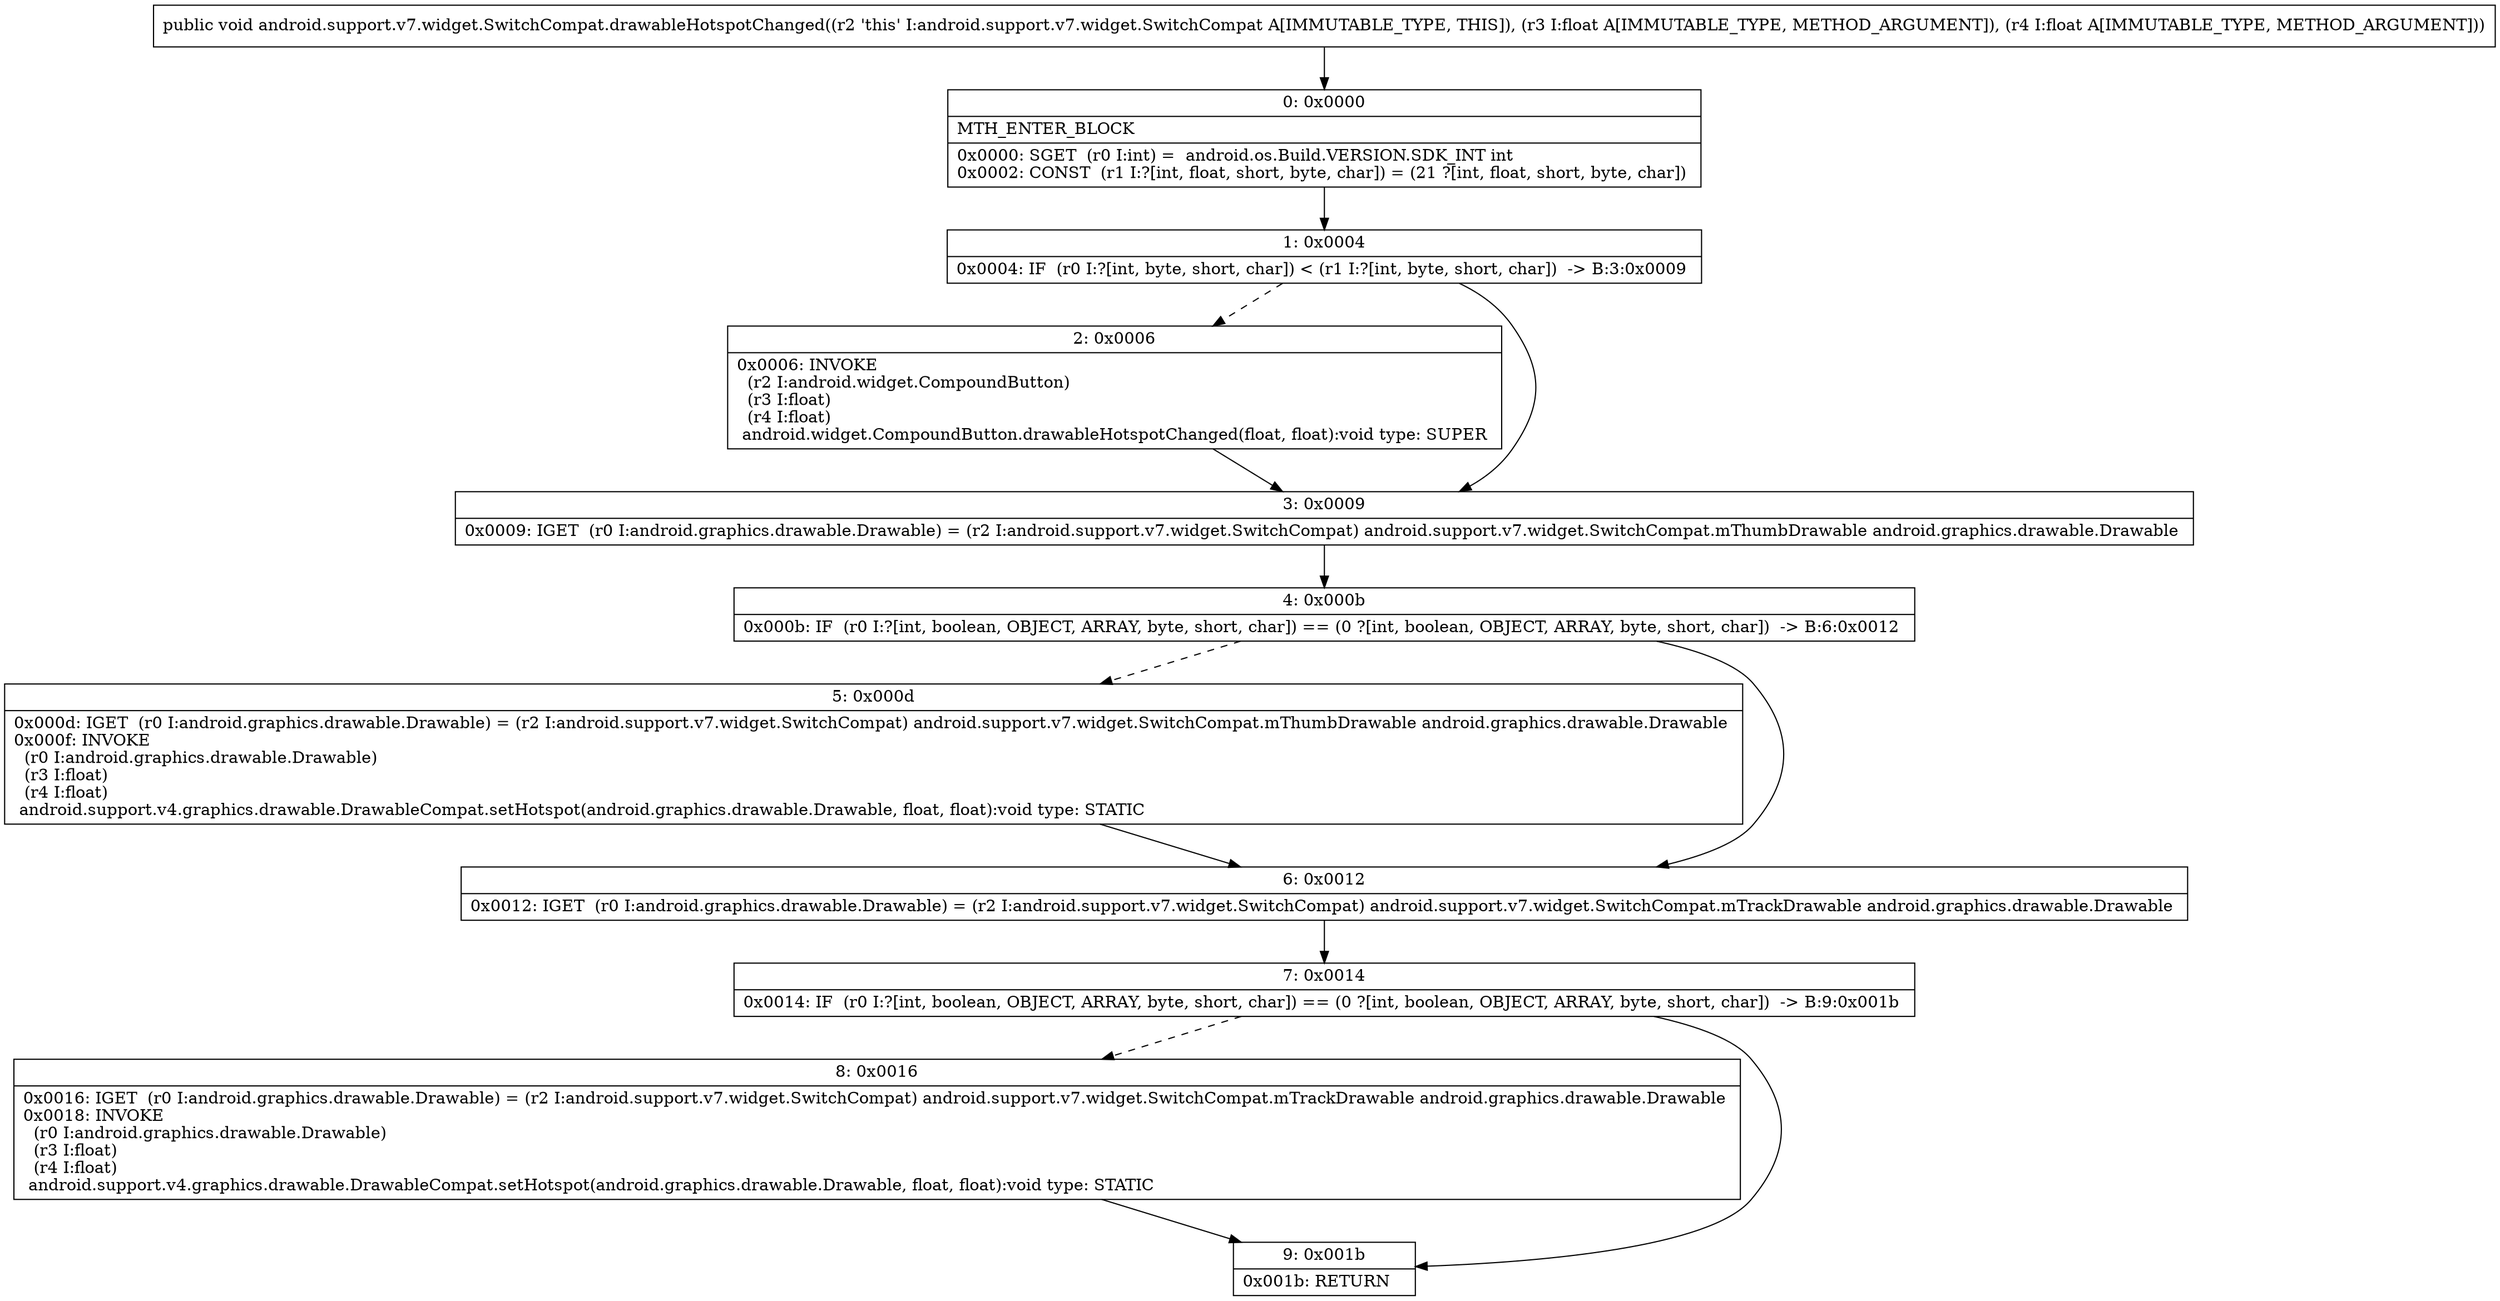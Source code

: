 digraph "CFG forandroid.support.v7.widget.SwitchCompat.drawableHotspotChanged(FF)V" {
Node_0 [shape=record,label="{0\:\ 0x0000|MTH_ENTER_BLOCK\l|0x0000: SGET  (r0 I:int) =  android.os.Build.VERSION.SDK_INT int \l0x0002: CONST  (r1 I:?[int, float, short, byte, char]) = (21 ?[int, float, short, byte, char]) \l}"];
Node_1 [shape=record,label="{1\:\ 0x0004|0x0004: IF  (r0 I:?[int, byte, short, char]) \< (r1 I:?[int, byte, short, char])  \-\> B:3:0x0009 \l}"];
Node_2 [shape=record,label="{2\:\ 0x0006|0x0006: INVOKE  \l  (r2 I:android.widget.CompoundButton)\l  (r3 I:float)\l  (r4 I:float)\l android.widget.CompoundButton.drawableHotspotChanged(float, float):void type: SUPER \l}"];
Node_3 [shape=record,label="{3\:\ 0x0009|0x0009: IGET  (r0 I:android.graphics.drawable.Drawable) = (r2 I:android.support.v7.widget.SwitchCompat) android.support.v7.widget.SwitchCompat.mThumbDrawable android.graphics.drawable.Drawable \l}"];
Node_4 [shape=record,label="{4\:\ 0x000b|0x000b: IF  (r0 I:?[int, boolean, OBJECT, ARRAY, byte, short, char]) == (0 ?[int, boolean, OBJECT, ARRAY, byte, short, char])  \-\> B:6:0x0012 \l}"];
Node_5 [shape=record,label="{5\:\ 0x000d|0x000d: IGET  (r0 I:android.graphics.drawable.Drawable) = (r2 I:android.support.v7.widget.SwitchCompat) android.support.v7.widget.SwitchCompat.mThumbDrawable android.graphics.drawable.Drawable \l0x000f: INVOKE  \l  (r0 I:android.graphics.drawable.Drawable)\l  (r3 I:float)\l  (r4 I:float)\l android.support.v4.graphics.drawable.DrawableCompat.setHotspot(android.graphics.drawable.Drawable, float, float):void type: STATIC \l}"];
Node_6 [shape=record,label="{6\:\ 0x0012|0x0012: IGET  (r0 I:android.graphics.drawable.Drawable) = (r2 I:android.support.v7.widget.SwitchCompat) android.support.v7.widget.SwitchCompat.mTrackDrawable android.graphics.drawable.Drawable \l}"];
Node_7 [shape=record,label="{7\:\ 0x0014|0x0014: IF  (r0 I:?[int, boolean, OBJECT, ARRAY, byte, short, char]) == (0 ?[int, boolean, OBJECT, ARRAY, byte, short, char])  \-\> B:9:0x001b \l}"];
Node_8 [shape=record,label="{8\:\ 0x0016|0x0016: IGET  (r0 I:android.graphics.drawable.Drawable) = (r2 I:android.support.v7.widget.SwitchCompat) android.support.v7.widget.SwitchCompat.mTrackDrawable android.graphics.drawable.Drawable \l0x0018: INVOKE  \l  (r0 I:android.graphics.drawable.Drawable)\l  (r3 I:float)\l  (r4 I:float)\l android.support.v4.graphics.drawable.DrawableCompat.setHotspot(android.graphics.drawable.Drawable, float, float):void type: STATIC \l}"];
Node_9 [shape=record,label="{9\:\ 0x001b|0x001b: RETURN   \l}"];
MethodNode[shape=record,label="{public void android.support.v7.widget.SwitchCompat.drawableHotspotChanged((r2 'this' I:android.support.v7.widget.SwitchCompat A[IMMUTABLE_TYPE, THIS]), (r3 I:float A[IMMUTABLE_TYPE, METHOD_ARGUMENT]), (r4 I:float A[IMMUTABLE_TYPE, METHOD_ARGUMENT])) }"];
MethodNode -> Node_0;
Node_0 -> Node_1;
Node_1 -> Node_2[style=dashed];
Node_1 -> Node_3;
Node_2 -> Node_3;
Node_3 -> Node_4;
Node_4 -> Node_5[style=dashed];
Node_4 -> Node_6;
Node_5 -> Node_6;
Node_6 -> Node_7;
Node_7 -> Node_8[style=dashed];
Node_7 -> Node_9;
Node_8 -> Node_9;
}


